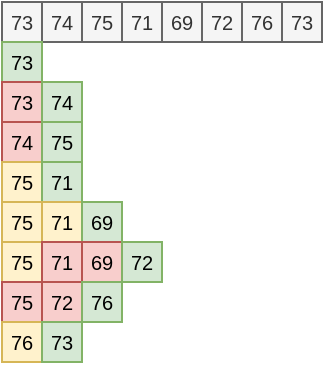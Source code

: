 <mxfile version="14.1.8" type="device"><diagram id="4jwFZ_pEjM1MJGKoBWtf" name="第 1 页"><mxGraphModel dx="813" dy="470" grid="1" gridSize="20" guides="1" tooltips="1" connect="1" arrows="1" fold="1" page="1" pageScale="1" pageWidth="827" pageHeight="1169" math="0" shadow="0"><root><mxCell id="0"/><mxCell id="1" parent="0"/><mxCell id="j_shE-XllY_ZlvOefLbK-1" value="73" style="rounded=0;whiteSpace=wrap;html=1;fontSize=10;fillColor=#f5f5f5;strokeColor=#666666;fontColor=#333333;" vertex="1" parent="1"><mxGeometry x="160" y="180" width="20" height="20" as="geometry"/></mxCell><mxCell id="j_shE-XllY_ZlvOefLbK-2" value="74" style="rounded=0;whiteSpace=wrap;html=1;fontSize=10;fillColor=#f5f5f5;strokeColor=#666666;fontColor=#333333;" vertex="1" parent="1"><mxGeometry x="180" y="180" width="20" height="20" as="geometry"/></mxCell><mxCell id="j_shE-XllY_ZlvOefLbK-3" value="75" style="rounded=0;whiteSpace=wrap;html=1;fontSize=10;fillColor=#f5f5f5;strokeColor=#666666;fontColor=#333333;" vertex="1" parent="1"><mxGeometry x="200" y="180" width="20" height="20" as="geometry"/></mxCell><mxCell id="j_shE-XllY_ZlvOefLbK-4" value="71" style="rounded=0;whiteSpace=wrap;html=1;fontSize=10;fillColor=#f5f5f5;strokeColor=#666666;fontColor=#333333;" vertex="1" parent="1"><mxGeometry x="220" y="180" width="20" height="20" as="geometry"/></mxCell><mxCell id="j_shE-XllY_ZlvOefLbK-5" value="69" style="rounded=0;whiteSpace=wrap;html=1;fontSize=10;fillColor=#f5f5f5;strokeColor=#666666;fontColor=#333333;" vertex="1" parent="1"><mxGeometry x="240" y="180" width="20" height="20" as="geometry"/></mxCell><mxCell id="j_shE-XllY_ZlvOefLbK-6" value="72" style="rounded=0;whiteSpace=wrap;html=1;fontSize=10;fillColor=#f5f5f5;strokeColor=#666666;fontColor=#333333;" vertex="1" parent="1"><mxGeometry x="260" y="180" width="20" height="20" as="geometry"/></mxCell><mxCell id="j_shE-XllY_ZlvOefLbK-7" value="76" style="rounded=0;whiteSpace=wrap;html=1;fontSize=10;fillColor=#f5f5f5;strokeColor=#666666;fontColor=#333333;" vertex="1" parent="1"><mxGeometry x="280" y="180" width="20" height="20" as="geometry"/></mxCell><mxCell id="j_shE-XllY_ZlvOefLbK-8" value="73" style="rounded=0;whiteSpace=wrap;html=1;fontSize=10;fillColor=#f5f5f5;strokeColor=#666666;fontColor=#333333;" vertex="1" parent="1"><mxGeometry x="300" y="180" width="20" height="20" as="geometry"/></mxCell><mxCell id="j_shE-XllY_ZlvOefLbK-9" value="73" style="rounded=0;whiteSpace=wrap;html=1;strokeColor=#82b366;fontSize=10;fillColor=#d5e8d4;" vertex="1" parent="1"><mxGeometry x="160" y="200" width="20" height="20" as="geometry"/></mxCell><mxCell id="j_shE-XllY_ZlvOefLbK-10" value="73" style="rounded=0;whiteSpace=wrap;html=1;strokeColor=#b85450;fontSize=10;fillColor=#f8cecc;" vertex="1" parent="1"><mxGeometry x="160" y="220" width="20" height="20" as="geometry"/></mxCell><mxCell id="j_shE-XllY_ZlvOefLbK-11" value="74" style="rounded=0;whiteSpace=wrap;html=1;strokeColor=#82b366;fontSize=10;fillColor=#d5e8d4;" vertex="1" parent="1"><mxGeometry x="180" y="220" width="20" height="20" as="geometry"/></mxCell><mxCell id="j_shE-XllY_ZlvOefLbK-12" value="74" style="rounded=0;whiteSpace=wrap;html=1;strokeColor=#b85450;fontSize=10;fillColor=#f8cecc;" vertex="1" parent="1"><mxGeometry x="160" y="240" width="20" height="20" as="geometry"/></mxCell><mxCell id="j_shE-XllY_ZlvOefLbK-13" value="75" style="rounded=0;whiteSpace=wrap;html=1;fontSize=10;fillColor=#d5e8d4;strokeColor=#82b366;" vertex="1" parent="1"><mxGeometry x="180" y="240" width="20" height="20" as="geometry"/></mxCell><mxCell id="j_shE-XllY_ZlvOefLbK-14" value="75" style="rounded=0;whiteSpace=wrap;html=1;fontSize=10;fillColor=#fff2cc;strokeColor=#d6b656;" vertex="1" parent="1"><mxGeometry x="160" y="260" width="20" height="20" as="geometry"/></mxCell><mxCell id="j_shE-XllY_ZlvOefLbK-15" value="71" style="rounded=0;whiteSpace=wrap;html=1;fontSize=10;fillColor=#d5e8d4;strokeColor=#82b366;" vertex="1" parent="1"><mxGeometry x="180" y="260" width="20" height="20" as="geometry"/></mxCell><mxCell id="j_shE-XllY_ZlvOefLbK-17" value="75" style="rounded=0;whiteSpace=wrap;html=1;fontSize=10;fillColor=#fff2cc;strokeColor=#d6b656;" vertex="1" parent="1"><mxGeometry x="160" y="280" width="20" height="20" as="geometry"/></mxCell><mxCell id="j_shE-XllY_ZlvOefLbK-18" value="71" style="rounded=0;whiteSpace=wrap;html=1;fontSize=10;fillColor=#fff2cc;strokeColor=#d6b656;" vertex="1" parent="1"><mxGeometry x="180" y="280" width="20" height="20" as="geometry"/></mxCell><mxCell id="j_shE-XllY_ZlvOefLbK-19" value="69" style="rounded=0;whiteSpace=wrap;html=1;fontSize=10;fillColor=#d5e8d4;strokeColor=#82b366;" vertex="1" parent="1"><mxGeometry x="200" y="280" width="20" height="20" as="geometry"/></mxCell><mxCell id="j_shE-XllY_ZlvOefLbK-20" value="75" style="rounded=0;whiteSpace=wrap;html=1;fontSize=10;fillColor=#fff2cc;strokeColor=#d6b656;" vertex="1" parent="1"><mxGeometry x="160" y="300" width="20" height="20" as="geometry"/></mxCell><mxCell id="j_shE-XllY_ZlvOefLbK-21" value="69" style="rounded=0;whiteSpace=wrap;html=1;fontSize=10;fillColor=#f8cecc;strokeColor=#b85450;" vertex="1" parent="1"><mxGeometry x="200" y="300" width="20" height="20" as="geometry"/></mxCell><mxCell id="j_shE-XllY_ZlvOefLbK-22" value="71" style="rounded=0;whiteSpace=wrap;html=1;fontSize=10;fillColor=#f8cecc;strokeColor=#b85450;" vertex="1" parent="1"><mxGeometry x="180" y="300" width="20" height="20" as="geometry"/></mxCell><mxCell id="j_shE-XllY_ZlvOefLbK-23" value="72" style="rounded=0;whiteSpace=wrap;html=1;fontSize=10;fillColor=#d5e8d4;strokeColor=#82b366;" vertex="1" parent="1"><mxGeometry x="220" y="300" width="20" height="20" as="geometry"/></mxCell><mxCell id="j_shE-XllY_ZlvOefLbK-24" value="75" style="rounded=0;whiteSpace=wrap;html=1;fontSize=10;fillColor=#f8cecc;strokeColor=#b85450;" vertex="1" parent="1"><mxGeometry x="160" y="320" width="20" height="20" as="geometry"/></mxCell><mxCell id="j_shE-XllY_ZlvOefLbK-25" value="72" style="rounded=0;whiteSpace=wrap;html=1;fontSize=10;fillColor=#f8cecc;strokeColor=#b85450;" vertex="1" parent="1"><mxGeometry x="180" y="320" width="20" height="20" as="geometry"/></mxCell><mxCell id="j_shE-XllY_ZlvOefLbK-26" value="76" style="rounded=0;whiteSpace=wrap;html=1;fontSize=10;fillColor=#d5e8d4;strokeColor=#82b366;" vertex="1" parent="1"><mxGeometry x="200" y="320" width="20" height="20" as="geometry"/></mxCell><mxCell id="j_shE-XllY_ZlvOefLbK-27" value="76" style="rounded=0;whiteSpace=wrap;html=1;fontSize=10;fillColor=#fff2cc;strokeColor=#d6b656;" vertex="1" parent="1"><mxGeometry x="160" y="340" width="20" height="20" as="geometry"/></mxCell><mxCell id="j_shE-XllY_ZlvOefLbK-28" value="73" style="rounded=0;whiteSpace=wrap;html=1;fontSize=10;fillColor=#d5e8d4;strokeColor=#82b366;" vertex="1" parent="1"><mxGeometry x="180" y="340" width="20" height="20" as="geometry"/></mxCell></root></mxGraphModel></diagram></mxfile>